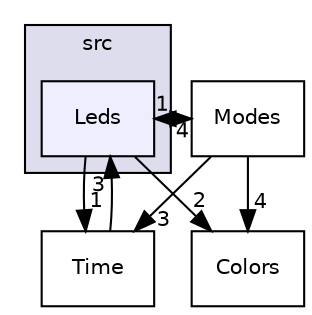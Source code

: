 digraph "VortexEngine/src/Leds" {
  bgcolor=transparent;
  compound=true
  node [ fontsize="10", fontname="Helvetica"];
  edge [ labelfontsize="10", labelfontname="Helvetica"];
  subgraph clusterdir_df02266255841645c523fab960c9ed1d {
    graph [ bgcolor="#ddddee", pencolor="black", label="src" fontname="Helvetica", fontsize="10", URL="dir_df02266255841645c523fab960c9ed1d.html"]
  dir_60d51ee7315d72413f26211ac43a217e [shape=box, label="Leds", style="filled", fillcolor="#eeeeff", pencolor="black", URL="dir_60d51ee7315d72413f26211ac43a217e.html"];
  }
  dir_63ce3ba067bdf35a8f7c780ac03d51a3 [shape=box label="Time" URL="dir_63ce3ba067bdf35a8f7c780ac03d51a3.html"];
  dir_4d7f8bf987ecca6ad9438e8e8937cf95 [shape=box label="Modes" URL="dir_4d7f8bf987ecca6ad9438e8e8937cf95.html"];
  dir_ce91f970b513fb5ff406625265505b14 [shape=box label="Colors" URL="dir_ce91f970b513fb5ff406625265505b14.html"];
  dir_63ce3ba067bdf35a8f7c780ac03d51a3->dir_60d51ee7315d72413f26211ac43a217e [headlabel="3", labeldistance=1.5 headhref="dir_000017_000004.html"];
  dir_4d7f8bf987ecca6ad9438e8e8937cf95->dir_63ce3ba067bdf35a8f7c780ac03d51a3 [headlabel="3", labeldistance=1.5 headhref="dir_000009_000017.html"];
  dir_4d7f8bf987ecca6ad9438e8e8937cf95->dir_60d51ee7315d72413f26211ac43a217e [headlabel="4", labeldistance=1.5 headhref="dir_000009_000004.html"];
  dir_4d7f8bf987ecca6ad9438e8e8937cf95->dir_ce91f970b513fb5ff406625265505b14 [headlabel="4", labeldistance=1.5 headhref="dir_000009_000003.html"];
  dir_60d51ee7315d72413f26211ac43a217e->dir_63ce3ba067bdf35a8f7c780ac03d51a3 [headlabel="1", labeldistance=1.5 headhref="dir_000004_000017.html"];
  dir_60d51ee7315d72413f26211ac43a217e->dir_4d7f8bf987ecca6ad9438e8e8937cf95 [headlabel="1", labeldistance=1.5 headhref="dir_000004_000009.html"];
  dir_60d51ee7315d72413f26211ac43a217e->dir_ce91f970b513fb5ff406625265505b14 [headlabel="2", labeldistance=1.5 headhref="dir_000004_000003.html"];
}
